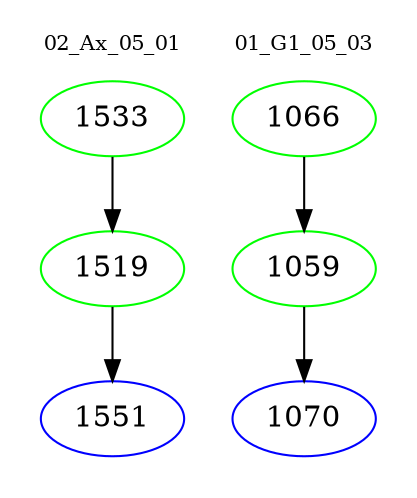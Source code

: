 digraph{
subgraph cluster_0 {
color = white
label = "02_Ax_05_01";
fontsize=10;
T0_1533 [label="1533", color="green"]
T0_1533 -> T0_1519 [color="black"]
T0_1519 [label="1519", color="green"]
T0_1519 -> T0_1551 [color="black"]
T0_1551 [label="1551", color="blue"]
}
subgraph cluster_1 {
color = white
label = "01_G1_05_03";
fontsize=10;
T1_1066 [label="1066", color="green"]
T1_1066 -> T1_1059 [color="black"]
T1_1059 [label="1059", color="green"]
T1_1059 -> T1_1070 [color="black"]
T1_1070 [label="1070", color="blue"]
}
}
